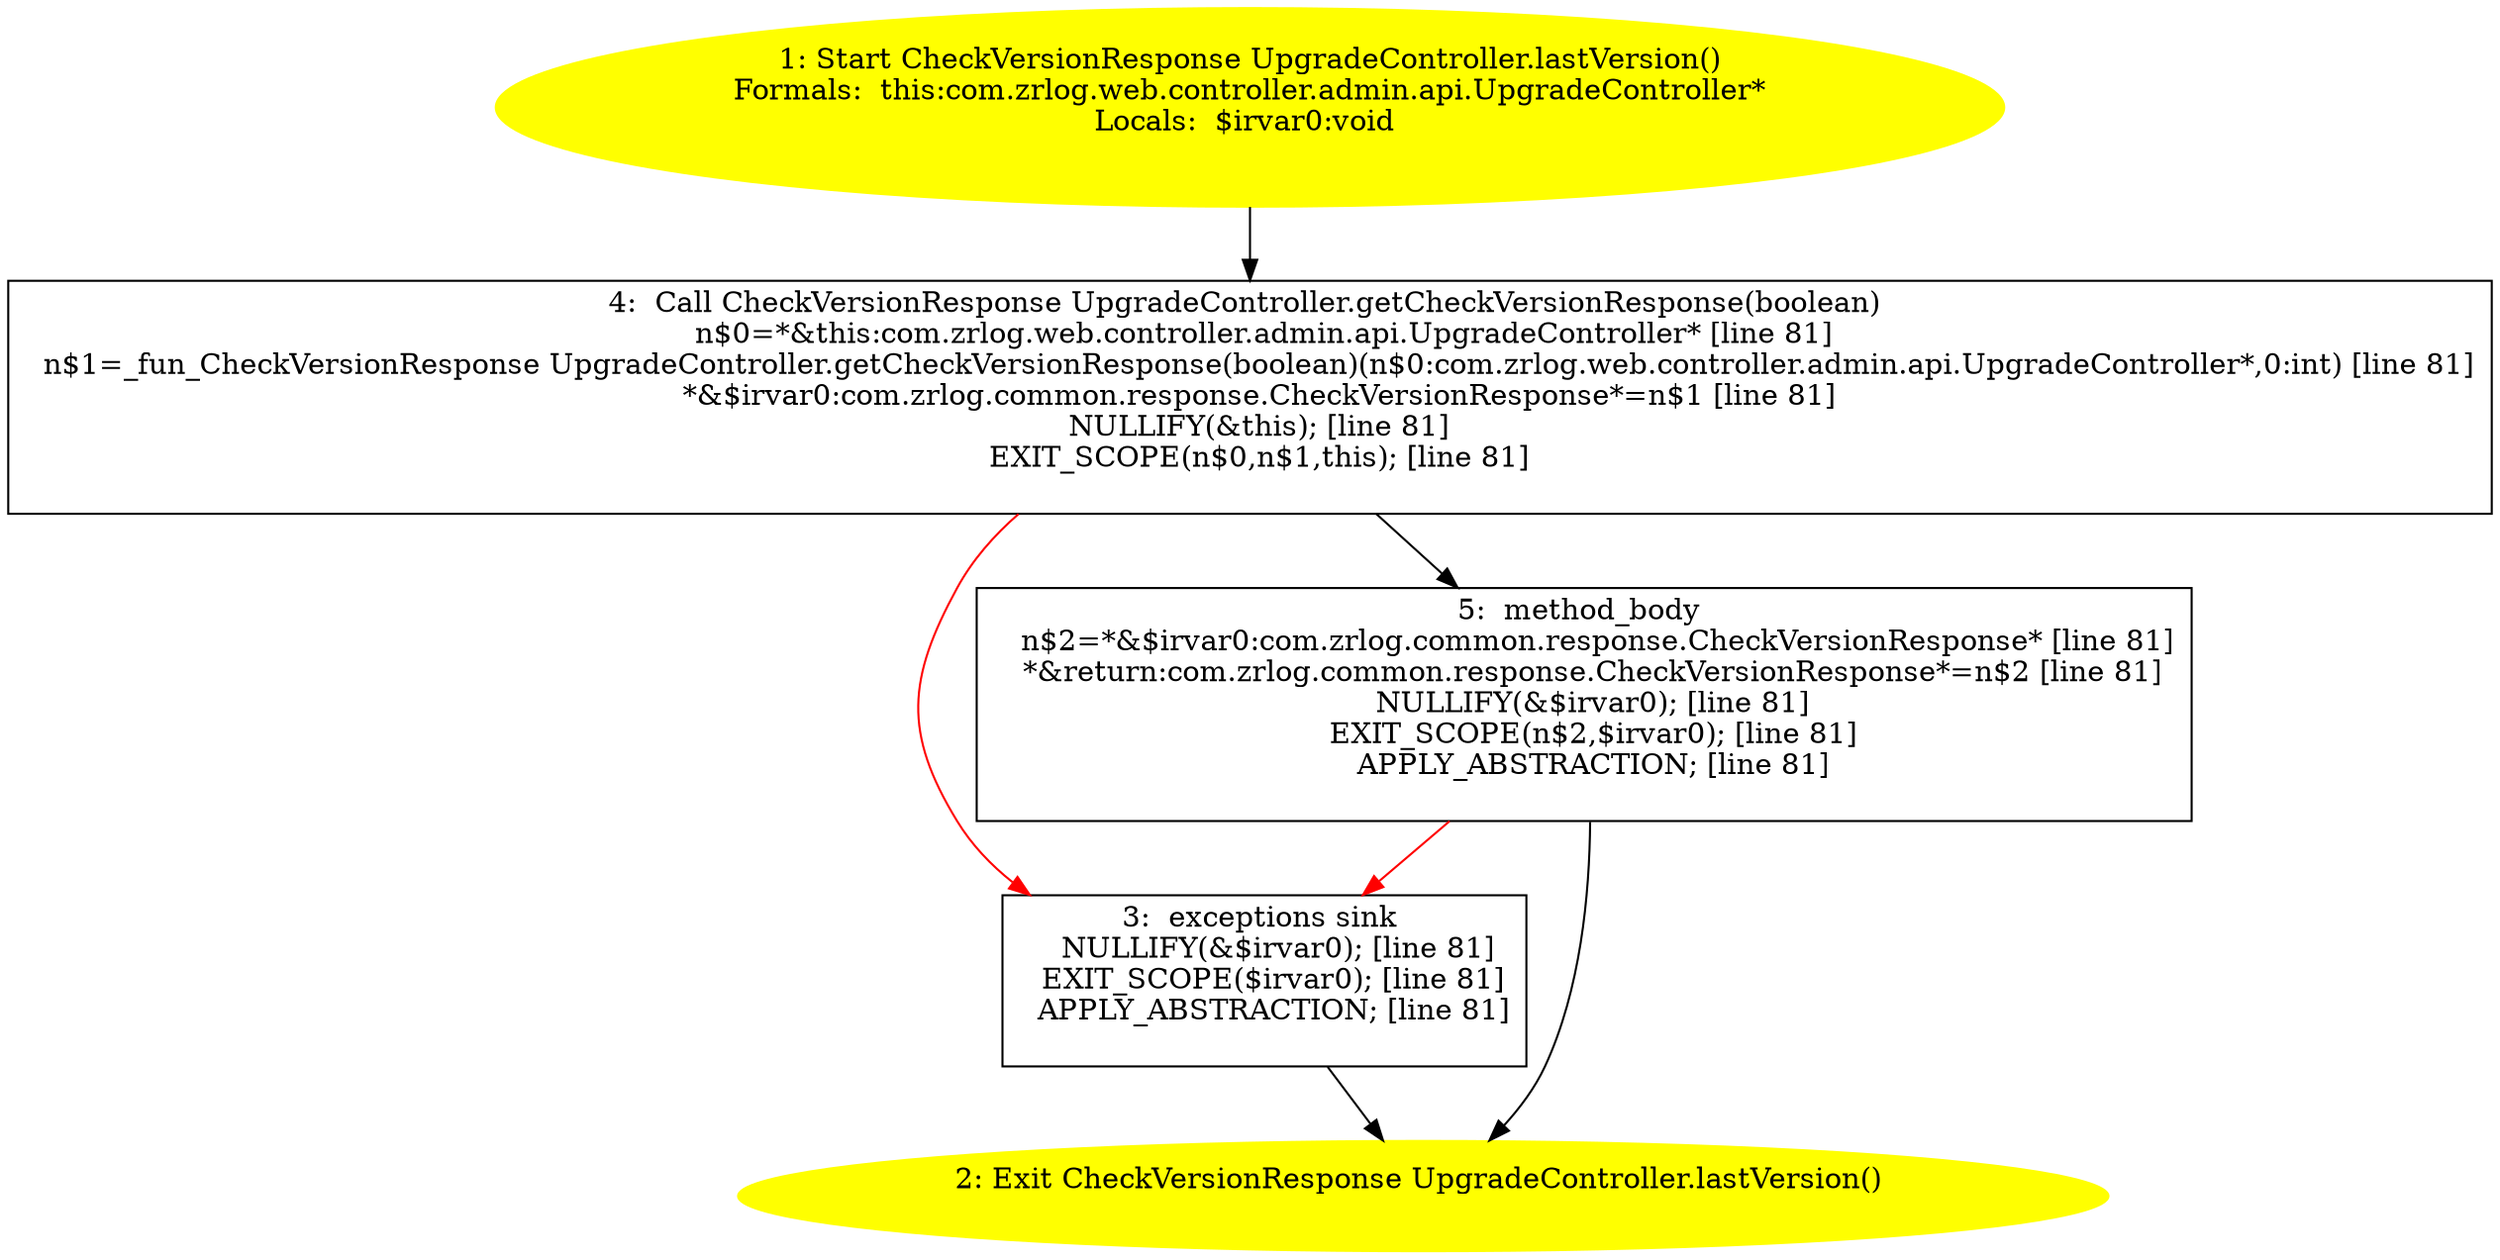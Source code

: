 /* @generated */
digraph cfg {
"com.zrlog.web.controller.admin.api.UpgradeController.lastVersion():com.zrlog.common.response.CheckVe.86ab99bc3a54fab3ed16570e647045e7_1" [label="1: Start CheckVersionResponse UpgradeController.lastVersion()\nFormals:  this:com.zrlog.web.controller.admin.api.UpgradeController*\nLocals:  $irvar0:void \n  " color=yellow style=filled]
	

	 "com.zrlog.web.controller.admin.api.UpgradeController.lastVersion():com.zrlog.common.response.CheckVe.86ab99bc3a54fab3ed16570e647045e7_1" -> "com.zrlog.web.controller.admin.api.UpgradeController.lastVersion():com.zrlog.common.response.CheckVe.86ab99bc3a54fab3ed16570e647045e7_4" ;
"com.zrlog.web.controller.admin.api.UpgradeController.lastVersion():com.zrlog.common.response.CheckVe.86ab99bc3a54fab3ed16570e647045e7_2" [label="2: Exit CheckVersionResponse UpgradeController.lastVersion() \n  " color=yellow style=filled]
	

"com.zrlog.web.controller.admin.api.UpgradeController.lastVersion():com.zrlog.common.response.CheckVe.86ab99bc3a54fab3ed16570e647045e7_3" [label="3:  exceptions sink \n   NULLIFY(&$irvar0); [line 81]\n  EXIT_SCOPE($irvar0); [line 81]\n  APPLY_ABSTRACTION; [line 81]\n " shape="box"]
	

	 "com.zrlog.web.controller.admin.api.UpgradeController.lastVersion():com.zrlog.common.response.CheckVe.86ab99bc3a54fab3ed16570e647045e7_3" -> "com.zrlog.web.controller.admin.api.UpgradeController.lastVersion():com.zrlog.common.response.CheckVe.86ab99bc3a54fab3ed16570e647045e7_2" ;
"com.zrlog.web.controller.admin.api.UpgradeController.lastVersion():com.zrlog.common.response.CheckVe.86ab99bc3a54fab3ed16570e647045e7_4" [label="4:  Call CheckVersionResponse UpgradeController.getCheckVersionResponse(boolean) \n   n$0=*&this:com.zrlog.web.controller.admin.api.UpgradeController* [line 81]\n  n$1=_fun_CheckVersionResponse UpgradeController.getCheckVersionResponse(boolean)(n$0:com.zrlog.web.controller.admin.api.UpgradeController*,0:int) [line 81]\n  *&$irvar0:com.zrlog.common.response.CheckVersionResponse*=n$1 [line 81]\n  NULLIFY(&this); [line 81]\n  EXIT_SCOPE(n$0,n$1,this); [line 81]\n " shape="box"]
	

	 "com.zrlog.web.controller.admin.api.UpgradeController.lastVersion():com.zrlog.common.response.CheckVe.86ab99bc3a54fab3ed16570e647045e7_4" -> "com.zrlog.web.controller.admin.api.UpgradeController.lastVersion():com.zrlog.common.response.CheckVe.86ab99bc3a54fab3ed16570e647045e7_5" ;
	 "com.zrlog.web.controller.admin.api.UpgradeController.lastVersion():com.zrlog.common.response.CheckVe.86ab99bc3a54fab3ed16570e647045e7_4" -> "com.zrlog.web.controller.admin.api.UpgradeController.lastVersion():com.zrlog.common.response.CheckVe.86ab99bc3a54fab3ed16570e647045e7_3" [color="red" ];
"com.zrlog.web.controller.admin.api.UpgradeController.lastVersion():com.zrlog.common.response.CheckVe.86ab99bc3a54fab3ed16570e647045e7_5" [label="5:  method_body \n   n$2=*&$irvar0:com.zrlog.common.response.CheckVersionResponse* [line 81]\n  *&return:com.zrlog.common.response.CheckVersionResponse*=n$2 [line 81]\n  NULLIFY(&$irvar0); [line 81]\n  EXIT_SCOPE(n$2,$irvar0); [line 81]\n  APPLY_ABSTRACTION; [line 81]\n " shape="box"]
	

	 "com.zrlog.web.controller.admin.api.UpgradeController.lastVersion():com.zrlog.common.response.CheckVe.86ab99bc3a54fab3ed16570e647045e7_5" -> "com.zrlog.web.controller.admin.api.UpgradeController.lastVersion():com.zrlog.common.response.CheckVe.86ab99bc3a54fab3ed16570e647045e7_2" ;
	 "com.zrlog.web.controller.admin.api.UpgradeController.lastVersion():com.zrlog.common.response.CheckVe.86ab99bc3a54fab3ed16570e647045e7_5" -> "com.zrlog.web.controller.admin.api.UpgradeController.lastVersion():com.zrlog.common.response.CheckVe.86ab99bc3a54fab3ed16570e647045e7_3" [color="red" ];
}
